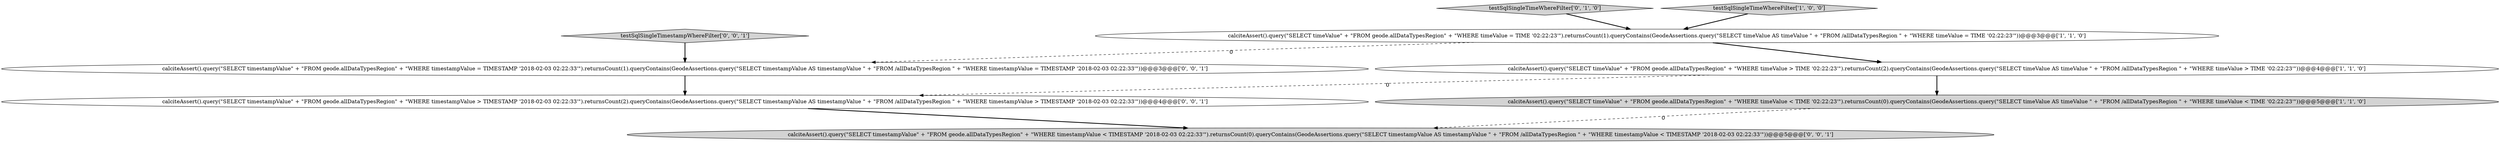 digraph {
4 [style = filled, label = "testSqlSingleTimeWhereFilter['0', '1', '0']", fillcolor = lightgray, shape = diamond image = "AAA0AAABBB2BBB"];
5 [style = filled, label = "calciteAssert().query(\"SELECT timestampValue\" + \"FROM geode.allDataTypesRegion\" + \"WHERE timestampValue > TIMESTAMP '2018-02-03 02:22:33'\").returnsCount(2).queryContains(GeodeAssertions.query(\"SELECT timestampValue AS timestampValue \" + \"FROM /allDataTypesRegion \" + \"WHERE timestampValue > TIMESTAMP '2018-02-03 02:22:33'\"))@@@4@@@['0', '0', '1']", fillcolor = white, shape = ellipse image = "AAA0AAABBB3BBB"];
2 [style = filled, label = "testSqlSingleTimeWhereFilter['1', '0', '0']", fillcolor = lightgray, shape = diamond image = "AAA0AAABBB1BBB"];
6 [style = filled, label = "calciteAssert().query(\"SELECT timestampValue\" + \"FROM geode.allDataTypesRegion\" + \"WHERE timestampValue = TIMESTAMP '2018-02-03 02:22:33'\").returnsCount(1).queryContains(GeodeAssertions.query(\"SELECT timestampValue AS timestampValue \" + \"FROM /allDataTypesRegion \" + \"WHERE timestampValue = TIMESTAMP '2018-02-03 02:22:33'\"))@@@3@@@['0', '0', '1']", fillcolor = white, shape = ellipse image = "AAA0AAABBB3BBB"];
8 [style = filled, label = "testSqlSingleTimestampWhereFilter['0', '0', '1']", fillcolor = lightgray, shape = diamond image = "AAA0AAABBB3BBB"];
3 [style = filled, label = "calciteAssert().query(\"SELECT timeValue\" + \"FROM geode.allDataTypesRegion\" + \"WHERE timeValue = TIME '02:22:23'\").returnsCount(1).queryContains(GeodeAssertions.query(\"SELECT timeValue AS timeValue \" + \"FROM /allDataTypesRegion \" + \"WHERE timeValue = TIME '02:22:23'\"))@@@3@@@['1', '1', '0']", fillcolor = white, shape = ellipse image = "AAA0AAABBB1BBB"];
0 [style = filled, label = "calciteAssert().query(\"SELECT timeValue\" + \"FROM geode.allDataTypesRegion\" + \"WHERE timeValue < TIME '02:22:23'\").returnsCount(0).queryContains(GeodeAssertions.query(\"SELECT timeValue AS timeValue \" + \"FROM /allDataTypesRegion \" + \"WHERE timeValue < TIME '02:22:23'\"))@@@5@@@['1', '1', '0']", fillcolor = lightgray, shape = ellipse image = "AAA0AAABBB1BBB"];
1 [style = filled, label = "calciteAssert().query(\"SELECT timeValue\" + \"FROM geode.allDataTypesRegion\" + \"WHERE timeValue > TIME '02:22:23'\").returnsCount(2).queryContains(GeodeAssertions.query(\"SELECT timeValue AS timeValue \" + \"FROM /allDataTypesRegion \" + \"WHERE timeValue > TIME '02:22:23'\"))@@@4@@@['1', '1', '0']", fillcolor = white, shape = ellipse image = "AAA0AAABBB1BBB"];
7 [style = filled, label = "calciteAssert().query(\"SELECT timestampValue\" + \"FROM geode.allDataTypesRegion\" + \"WHERE timestampValue < TIMESTAMP '2018-02-03 02:22:33'\").returnsCount(0).queryContains(GeodeAssertions.query(\"SELECT timestampValue AS timestampValue \" + \"FROM /allDataTypesRegion \" + \"WHERE timestampValue < TIMESTAMP '2018-02-03 02:22:33'\"))@@@5@@@['0', '0', '1']", fillcolor = lightgray, shape = ellipse image = "AAA0AAABBB3BBB"];
5->7 [style = bold, label=""];
4->3 [style = bold, label=""];
6->5 [style = bold, label=""];
8->6 [style = bold, label=""];
3->6 [style = dashed, label="0"];
1->0 [style = bold, label=""];
1->5 [style = dashed, label="0"];
3->1 [style = bold, label=""];
0->7 [style = dashed, label="0"];
2->3 [style = bold, label=""];
}
